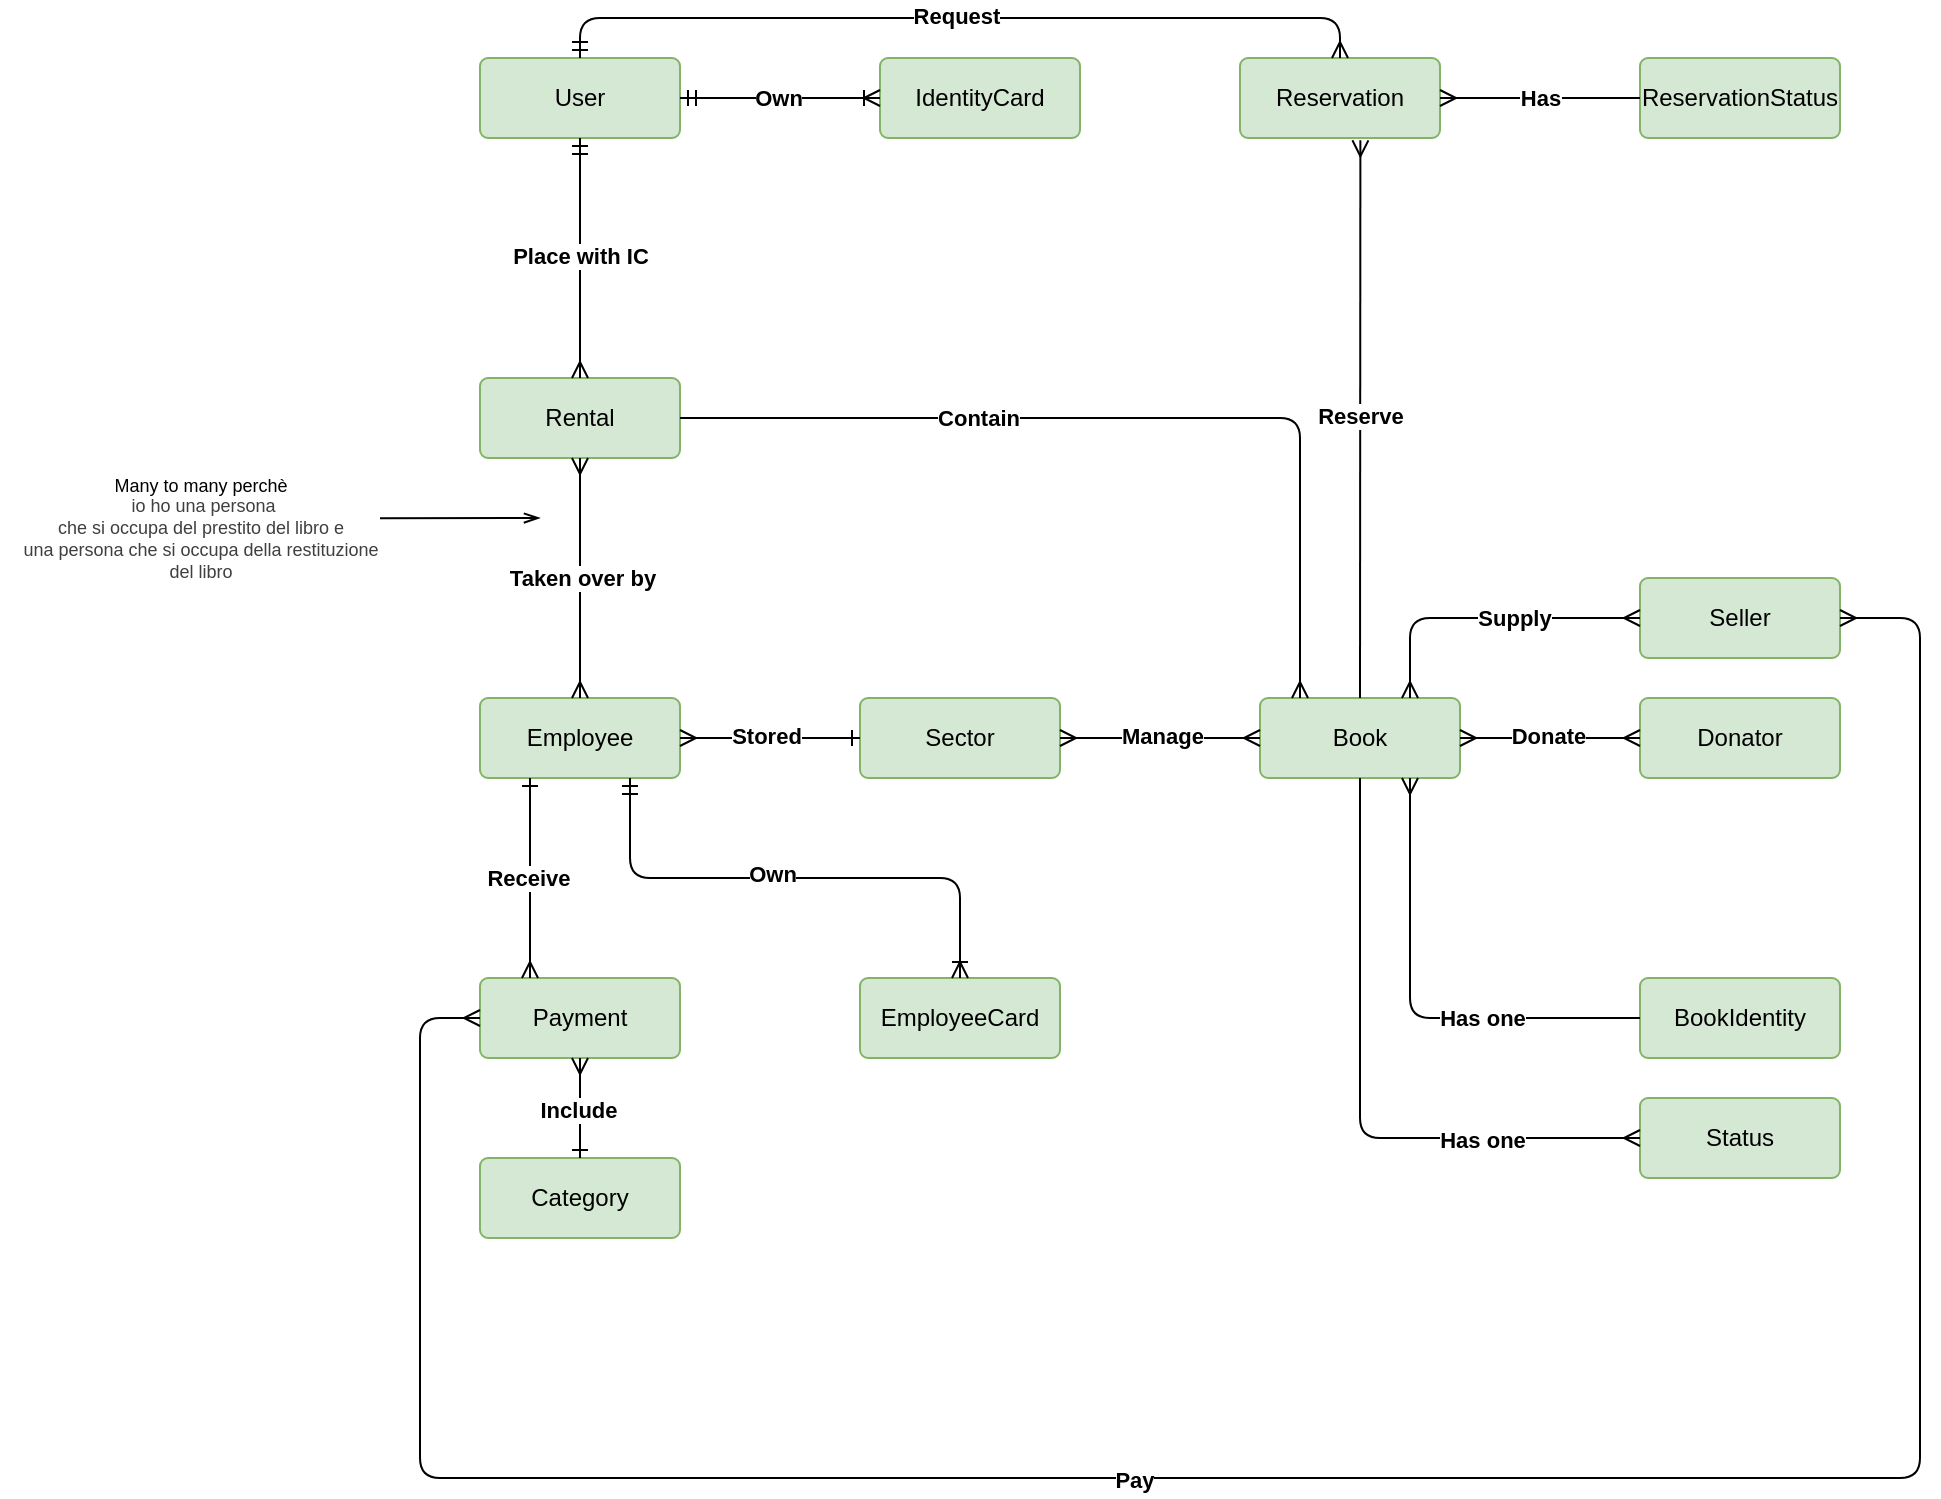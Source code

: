 <mxfile>
    <diagram id="nn5hBzcSLXzBLH-GoVvY" name="Pagina-1">
        <mxGraphModel dx="-382" dy="796" grid="1" gridSize="10" guides="1" tooltips="1" connect="1" arrows="1" fold="1" page="1" pageScale="1" pageWidth="2000" pageHeight="2000" background="none" math="0" shadow="0">
            <root>
                <mxCell id="0"/>
                <mxCell id="1" parent="0"/>
                <mxCell id="2" value="Employee" style="rounded=1;arcSize=10;whiteSpace=wrap;html=1;align=center;fillColor=#d5e8d4;strokeColor=#82b366;" parent="1" vertex="1">
                    <mxGeometry x="2660" y="740" width="100" height="40" as="geometry"/>
                </mxCell>
                <mxCell id="3" value="Payment" style="rounded=1;arcSize=10;whiteSpace=wrap;html=1;align=center;fillColor=#d5e8d4;strokeColor=#82b366;" parent="1" vertex="1">
                    <mxGeometry x="2660" y="880" width="100" height="40" as="geometry"/>
                </mxCell>
                <mxCell id="4" value="Book" style="rounded=1;arcSize=10;whiteSpace=wrap;html=1;align=center;fillColor=#d5e8d4;strokeColor=#82b366;" parent="1" vertex="1">
                    <mxGeometry x="3050" y="740" width="100" height="40" as="geometry"/>
                </mxCell>
                <mxCell id="5" value="Rental" style="rounded=1;arcSize=10;whiteSpace=wrap;html=1;align=center;fillColor=#d5e8d4;strokeColor=#82b366;" parent="1" vertex="1">
                    <mxGeometry x="2660" y="580" width="100" height="40" as="geometry"/>
                </mxCell>
                <mxCell id="6" value="User" style="rounded=1;arcSize=10;whiteSpace=wrap;html=1;align=center;fillColor=#d5e8d4;strokeColor=#82b366;" parent="1" vertex="1">
                    <mxGeometry x="2660" y="420" width="100" height="40" as="geometry"/>
                </mxCell>
                <mxCell id="7" value="Donator" style="rounded=1;arcSize=10;whiteSpace=wrap;html=1;align=center;fillColor=#d5e8d4;strokeColor=#82b366;" parent="1" vertex="1">
                    <mxGeometry x="3240" y="740" width="100" height="40" as="geometry"/>
                </mxCell>
                <mxCell id="10" value="IdentityCard" style="rounded=1;arcSize=10;whiteSpace=wrap;html=1;align=center;fillColor=#d5e8d4;strokeColor=#82b366;" parent="1" vertex="1">
                    <mxGeometry x="2860" y="420" width="100" height="40" as="geometry"/>
                </mxCell>
                <mxCell id="12" value="EmployeeCard" style="rounded=1;arcSize=10;whiteSpace=wrap;html=1;align=center;fillColor=#d5e8d4;strokeColor=#82b366;" parent="1" vertex="1">
                    <mxGeometry x="2850" y="880" width="100" height="40" as="geometry"/>
                </mxCell>
                <mxCell id="15" value="Category" style="rounded=1;arcSize=10;whiteSpace=wrap;html=1;align=center;fillColor=#d5e8d4;strokeColor=#82b366;" parent="1" vertex="1">
                    <mxGeometry x="2660" y="970" width="100" height="40" as="geometry"/>
                </mxCell>
                <mxCell id="16" value="" style="fontSize=12;html=1;endArrow=ERmany;startArrow=ERmany;entryX=0;entryY=0.5;entryDx=0;entryDy=0;startFill=0;exitX=1;exitY=0.5;exitDx=0;exitDy=0;endFill=0;rounded=1;" parent="1" source="4" target="7" edge="1">
                    <mxGeometry width="100" height="100" relative="1" as="geometry">
                        <mxPoint x="3290" y="630" as="sourcePoint"/>
                        <mxPoint x="3290" y="460" as="targetPoint"/>
                    </mxGeometry>
                </mxCell>
                <mxCell id="17" value="Donate" style="edgeLabel;html=1;align=center;verticalAlign=middle;resizable=0;points=[];fontStyle=1;rounded=1;" parent="16" vertex="1" connectable="0">
                    <mxGeometry x="-0.033" y="1" relative="1" as="geometry">
                        <mxPoint as="offset"/>
                    </mxGeometry>
                </mxCell>
                <mxCell id="21" value="" style="edgeStyle=entityRelationEdgeStyle;fontSize=12;html=1;endArrow=ERoneToMany;exitX=1;exitY=0.5;exitDx=0;exitDy=0;entryX=0;entryY=0.5;entryDx=0;entryDy=0;startArrow=ERmandOne;startFill=0;rounded=1;" parent="1" source="6" target="10" edge="1">
                    <mxGeometry width="100" height="100" relative="1" as="geometry">
                        <mxPoint x="3240" y="329.5" as="sourcePoint"/>
                        <mxPoint x="3330" y="329.5" as="targetPoint"/>
                    </mxGeometry>
                </mxCell>
                <mxCell id="49" value="Own" style="edgeLabel;html=1;align=center;verticalAlign=middle;resizable=0;points=[];fontStyle=1;rounded=1;" parent="21" vertex="1" connectable="0">
                    <mxGeometry x="-0.098" relative="1" as="geometry">
                        <mxPoint x="4" as="offset"/>
                    </mxGeometry>
                </mxCell>
                <mxCell id="22" value="" style="fontSize=12;html=1;endArrow=ERoneToMany;entryX=0.5;entryY=0;entryDx=0;entryDy=0;edgeStyle=orthogonalEdgeStyle;exitX=0.75;exitY=1;exitDx=0;exitDy=0;startArrow=ERmandOne;startFill=0;rounded=1;" parent="1" source="2" target="12" edge="1">
                    <mxGeometry width="100" height="100" relative="1" as="geometry">
                        <mxPoint x="2910" y="685" as="sourcePoint"/>
                        <mxPoint x="2970" y="684.5" as="targetPoint"/>
                    </mxGeometry>
                </mxCell>
                <mxCell id="50" value="Own" style="edgeLabel;html=1;align=center;verticalAlign=middle;resizable=0;points=[];fontStyle=1;rounded=1;" parent="22" vertex="1" connectable="0">
                    <mxGeometry x="-0.089" y="3" relative="1" as="geometry">
                        <mxPoint y="1" as="offset"/>
                    </mxGeometry>
                </mxCell>
                <mxCell id="29" value="" style="endArrow=ERmany;html=1;rounded=1;exitX=0.25;exitY=1;exitDx=0;exitDy=0;startArrow=ERone;startFill=0;edgeStyle=orthogonalEdgeStyle;endFill=0;entryX=0.25;entryY=0;entryDx=0;entryDy=0;" parent="1" source="2" target="3" edge="1">
                    <mxGeometry relative="1" as="geometry">
                        <mxPoint x="2760" y="635" as="sourcePoint"/>
                        <mxPoint x="2730" y="850" as="targetPoint"/>
                    </mxGeometry>
                </mxCell>
                <mxCell id="32" value="Receive" style="edgeLabel;html=1;align=center;verticalAlign=middle;resizable=0;points=[];fontStyle=1;rounded=1;" parent="29" vertex="1" connectable="0">
                    <mxGeometry x="0.167" relative="1" as="geometry">
                        <mxPoint x="-1" y="-9" as="offset"/>
                    </mxGeometry>
                </mxCell>
                <mxCell id="31" value="" style="endArrow=ERmany;html=1;rounded=1;endFill=0;startArrow=ERone;startFill=0;entryX=0.5;entryY=1;entryDx=0;entryDy=0;exitX=0.5;exitY=0;exitDx=0;exitDy=0;" parent="1" source="15" target="3" edge="1">
                    <mxGeometry relative="1" as="geometry">
                        <mxPoint x="2860" y="900" as="sourcePoint"/>
                        <mxPoint x="2800" y="940" as="targetPoint"/>
                    </mxGeometry>
                </mxCell>
                <mxCell id="52" value="Include" style="edgeLabel;html=1;align=center;verticalAlign=middle;resizable=0;points=[];fontStyle=1;rounded=1;" parent="31" vertex="1" connectable="0">
                    <mxGeometry x="-0.035" y="2" relative="1" as="geometry">
                        <mxPoint x="1" as="offset"/>
                    </mxGeometry>
                </mxCell>
                <mxCell id="35" value="BookIdentity" style="rounded=1;arcSize=10;whiteSpace=wrap;html=1;align=center;fillColor=#d5e8d4;strokeColor=#82b366;" parent="1" vertex="1">
                    <mxGeometry x="3240" y="880" width="100" height="40" as="geometry"/>
                </mxCell>
                <mxCell id="36" value="Status" style="rounded=1;arcSize=10;whiteSpace=wrap;html=1;align=center;fillColor=#d5e8d4;strokeColor=#82b366;" parent="1" vertex="1">
                    <mxGeometry x="3240" y="940" width="100" height="40" as="geometry"/>
                </mxCell>
                <mxCell id="37" value="" style="endArrow=none;html=1;rounded=1;entryX=0;entryY=0.5;entryDx=0;entryDy=0;exitX=0.75;exitY=1;exitDx=0;exitDy=0;edgeStyle=orthogonalEdgeStyle;startArrow=ERmany;startFill=0;" parent="1" source="4" target="35" edge="1">
                    <mxGeometry relative="1" as="geometry">
                        <mxPoint x="2760" y="520" as="sourcePoint"/>
                        <mxPoint x="3040" y="450" as="targetPoint"/>
                    </mxGeometry>
                </mxCell>
                <mxCell id="47" value="Has one" style="edgeLabel;html=1;align=center;verticalAlign=middle;resizable=0;points=[];fontStyle=1;rounded=1;" parent="37" vertex="1" connectable="0">
                    <mxGeometry x="0.123" y="2" relative="1" as="geometry">
                        <mxPoint x="24" y="2" as="offset"/>
                    </mxGeometry>
                </mxCell>
                <mxCell id="38" value="" style="endArrow=ERmany;html=1;rounded=1;entryX=0;entryY=0.5;entryDx=0;entryDy=0;exitX=0.5;exitY=1;exitDx=0;exitDy=0;endFill=0;edgeStyle=orthogonalEdgeStyle;" parent="1" source="4" target="36" edge="1">
                    <mxGeometry relative="1" as="geometry">
                        <mxPoint x="2930" y="450" as="sourcePoint"/>
                        <mxPoint x="3080" y="570" as="targetPoint"/>
                    </mxGeometry>
                </mxCell>
                <mxCell id="51" value="Has one" style="edgeLabel;html=1;align=center;verticalAlign=middle;resizable=0;points=[];fontStyle=1;rounded=1;" parent="38" vertex="1" connectable="0">
                    <mxGeometry x="0.016" y="-1" relative="1" as="geometry">
                        <mxPoint x="62" y="18" as="offset"/>
                    </mxGeometry>
                </mxCell>
                <mxCell id="39" value="" style="endArrow=ERmany;html=1;rounded=1;exitX=0.5;exitY=1;exitDx=0;exitDy=0;entryX=0.5;entryY=0;entryDx=0;entryDy=0;endFill=0;startArrow=ERmandOne;startFill=0;" parent="1" source="6" target="5" edge="1">
                    <mxGeometry relative="1" as="geometry">
                        <mxPoint x="2920" y="450" as="sourcePoint"/>
                        <mxPoint x="3080" y="450" as="targetPoint"/>
                    </mxGeometry>
                </mxCell>
                <mxCell id="53" value="Place with IC" style="edgeLabel;html=1;align=center;verticalAlign=middle;resizable=0;points=[];fontStyle=1;rounded=1;" parent="39" vertex="1" connectable="0">
                    <mxGeometry x="-0.018" y="1" relative="1" as="geometry">
                        <mxPoint x="-1" as="offset"/>
                    </mxGeometry>
                </mxCell>
                <mxCell id="40" value="" style="endArrow=none;html=1;rounded=1;edgeStyle=orthogonalEdgeStyle;entryX=1;entryY=0.5;entryDx=0;entryDy=0;endFill=0;startArrow=ERmany;startFill=0;" parent="1" target="5" edge="1">
                    <mxGeometry relative="1" as="geometry">
                        <mxPoint x="3070" y="740" as="sourcePoint"/>
                        <mxPoint x="2780" y="610" as="targetPoint"/>
                        <Array as="points">
                            <mxPoint x="3070" y="740"/>
                            <mxPoint x="3070" y="600"/>
                        </Array>
                    </mxGeometry>
                </mxCell>
                <mxCell id="46" value="Contain" style="edgeLabel;html=1;align=center;verticalAlign=middle;resizable=0;points=[];fontStyle=1;rounded=1;" parent="40" vertex="1" connectable="0">
                    <mxGeometry x="-0.021" relative="1" as="geometry">
                        <mxPoint x="-81" as="offset"/>
                    </mxGeometry>
                </mxCell>
                <mxCell id="42" value="Sector" style="rounded=1;arcSize=10;whiteSpace=wrap;html=1;align=center;fillColor=#d5e8d4;strokeColor=#82b366;" parent="1" vertex="1">
                    <mxGeometry x="2850" y="740" width="100" height="40" as="geometry"/>
                </mxCell>
                <mxCell id="43" value="" style="endArrow=ERmany;html=1;rounded=1;exitX=0;exitY=0.5;exitDx=0;exitDy=0;entryX=1;entryY=0.5;entryDx=0;entryDy=0;startArrow=ERmany;startFill=0;endFill=0;" parent="1" source="4" target="42" edge="1">
                    <mxGeometry relative="1" as="geometry">
                        <mxPoint x="2990" y="450" as="sourcePoint"/>
                        <mxPoint x="3150" y="450" as="targetPoint"/>
                    </mxGeometry>
                </mxCell>
                <mxCell id="45" value="Manage" style="edgeLabel;html=1;align=center;verticalAlign=middle;resizable=0;points=[];fontStyle=1;rounded=1;" parent="43" vertex="1" connectable="0">
                    <mxGeometry x="-0.039" y="-2" relative="1" as="geometry">
                        <mxPoint x="-1" y="1" as="offset"/>
                    </mxGeometry>
                </mxCell>
                <mxCell id="44" value="" style="endArrow=ERmany;html=1;rounded=1;entryX=1;entryY=0.5;entryDx=0;entryDy=0;endFill=0;startArrow=ERone;startFill=0;exitX=0;exitY=0.5;exitDx=0;exitDy=0;" parent="1" source="42" target="2" edge="1">
                    <mxGeometry relative="1" as="geometry">
                        <mxPoint x="2810" y="850" as="sourcePoint"/>
                        <mxPoint x="2900" y="440" as="targetPoint"/>
                        <Array as="points"/>
                    </mxGeometry>
                </mxCell>
                <mxCell id="48" value="Stored" style="edgeLabel;html=1;align=center;verticalAlign=middle;resizable=0;points=[];fontStyle=1;rounded=1;" parent="44" vertex="1" connectable="0">
                    <mxGeometry x="0.039" y="-1" relative="1" as="geometry">
                        <mxPoint as="offset"/>
                    </mxGeometry>
                </mxCell>
                <mxCell id="54" value="" style="endArrow=ERmany;html=1;rounded=1;exitX=0.5;exitY=1;exitDx=0;exitDy=0;entryX=0.5;entryY=0;entryDx=0;entryDy=0;endFill=0;startArrow=ERmany;startFill=0;" parent="1" source="5" target="2" edge="1">
                    <mxGeometry relative="1" as="geometry">
                        <mxPoint x="2950" y="450" as="sourcePoint"/>
                        <mxPoint x="3110" y="450" as="targetPoint"/>
                    </mxGeometry>
                </mxCell>
                <mxCell id="55" value="Taken over by" style="edgeLabel;html=1;align=center;verticalAlign=middle;resizable=0;points=[];fontStyle=1;rounded=1;" parent="54" vertex="1" connectable="0">
                    <mxGeometry x="-0.012" y="1" relative="1" as="geometry">
                        <mxPoint as="offset"/>
                    </mxGeometry>
                </mxCell>
                <mxCell id="56" value="&lt;div style=&quot;&quot;&gt;&lt;span style=&quot;background-color: transparent;&quot;&gt;Many to many perchè&lt;/span&gt;&lt;/div&gt;&lt;div style=&quot;color: rgb(63, 63, 63); scrollbar-color: rgb(226, 226, 226) rgb(251, 251, 251);&quot;&gt;&lt;div style=&quot;&quot;&gt;&lt;span style=&quot;background-color: transparent;&quot;&gt;&amp;nbsp;io ho una persona&lt;/span&gt;&lt;/div&gt;&lt;div style=&quot;color: rgb(63, 63, 63); scrollbar-color: rgb(226, 226, 226) rgb(251, 251, 251);&quot;&gt;che si occupa del prestito del libro e&lt;/div&gt;&lt;/div&gt;&lt;div style=&quot;color: rgb(63, 63, 63); scrollbar-color: rgb(226, 226, 226) rgb(251, 251, 251);&quot;&gt;una persona che si occupa della restituzione&lt;/div&gt;&lt;div style=&quot;color: rgb(63, 63, 63); scrollbar-color: rgb(226, 226, 226) rgb(251, 251, 251);&quot;&gt;del libro&lt;/div&gt;" style="text;html=1;align=center;verticalAlign=middle;resizable=0;points=[];autosize=1;strokeColor=none;fillColor=none;fontSize=9;rounded=1;" parent="1" vertex="1">
                    <mxGeometry x="2420" y="620" width="200" height="70" as="geometry"/>
                </mxCell>
                <mxCell id="58" value="" style="endArrow=openThin;html=1;rounded=1;exitX=0.998;exitY=0.502;exitDx=0;exitDy=0;exitPerimeter=0;endFill=0;" parent="1" edge="1">
                    <mxGeometry relative="1" as="geometry">
                        <mxPoint x="2610" y="650.14" as="sourcePoint"/>
                        <mxPoint x="2690" y="650" as="targetPoint"/>
                    </mxGeometry>
                </mxCell>
                <mxCell id="61" value="Seller" style="rounded=1;arcSize=10;whiteSpace=wrap;html=1;align=center;fillColor=#d5e8d4;strokeColor=#82b366;" parent="1" vertex="1">
                    <mxGeometry x="3240" y="680" width="100" height="40" as="geometry"/>
                </mxCell>
                <mxCell id="63" value="" style="endArrow=ERmany;html=1;rounded=1;entryX=1;entryY=0.5;entryDx=0;entryDy=0;edgeStyle=orthogonalEdgeStyle;exitX=0;exitY=0.5;exitDx=0;exitDy=0;startArrow=ERmany;startFill=0;endFill=0;" edge="1" parent="1" source="3" target="61">
                    <mxGeometry relative="1" as="geometry">
                        <mxPoint x="2600" y="1090" as="sourcePoint"/>
                        <mxPoint x="3380" y="890" as="targetPoint"/>
                        <Array as="points">
                            <mxPoint x="2630" y="900"/>
                            <mxPoint x="2630" y="1130"/>
                            <mxPoint x="3380" y="1130"/>
                            <mxPoint x="3380" y="700"/>
                        </Array>
                    </mxGeometry>
                </mxCell>
                <mxCell id="66" value="Pay" style="edgeLabel;html=1;align=center;verticalAlign=middle;resizable=0;points=[];fontStyle=1;rounded=1;" vertex="1" connectable="0" parent="63">
                    <mxGeometry x="-0.166" y="-2" relative="1" as="geometry">
                        <mxPoint y="-1" as="offset"/>
                    </mxGeometry>
                </mxCell>
                <mxCell id="64" value="" style="endArrow=ERmany;html=1;rounded=1;entryX=0;entryY=0.5;entryDx=0;entryDy=0;exitX=0.75;exitY=0;exitDx=0;exitDy=0;edgeStyle=orthogonalEdgeStyle;startArrow=ERmany;startFill=0;endFill=0;" edge="1" parent="1" source="4" target="61">
                    <mxGeometry relative="1" as="geometry">
                        <mxPoint x="3040" y="810" as="sourcePoint"/>
                        <mxPoint x="3200" y="810" as="targetPoint"/>
                    </mxGeometry>
                </mxCell>
                <mxCell id="65" value="Supply" style="edgeLabel;html=1;align=center;verticalAlign=middle;resizable=0;points=[];fontStyle=1;rounded=1;" vertex="1" connectable="0" parent="64">
                    <mxGeometry x="0.039" y="-2" relative="1" as="geometry">
                        <mxPoint x="11" y="-2" as="offset"/>
                    </mxGeometry>
                </mxCell>
                <mxCell id="67" value="Reservation" style="rounded=1;arcSize=10;whiteSpace=wrap;html=1;align=center;fillColor=#d5e8d4;strokeColor=#82b366;" vertex="1" parent="1">
                    <mxGeometry x="3040" y="420" width="100" height="40" as="geometry"/>
                </mxCell>
                <mxCell id="68" value="" style="endArrow=ERmany;html=1;rounded=1;exitX=0.5;exitY=0;exitDx=0;exitDy=0;entryX=0.5;entryY=0;entryDx=0;entryDy=0;edgeStyle=orthogonalEdgeStyle;startArrow=ERmandOne;startFill=0;endFill=0;" edge="1" parent="1" source="6" target="67">
                    <mxGeometry relative="1" as="geometry">
                        <mxPoint x="2790" y="640" as="sourcePoint"/>
                        <mxPoint x="2950" y="640" as="targetPoint"/>
                        <Array as="points">
                            <mxPoint x="2710" y="400"/>
                            <mxPoint x="3090" y="400"/>
                        </Array>
                    </mxGeometry>
                </mxCell>
                <mxCell id="72" value="Request" style="edgeLabel;html=1;align=center;verticalAlign=middle;resizable=0;points=[];fontStyle=1;rounded=1;" vertex="1" connectable="0" parent="68">
                    <mxGeometry x="-0.009" y="1" relative="1" as="geometry">
                        <mxPoint as="offset"/>
                    </mxGeometry>
                </mxCell>
                <mxCell id="69" value="ReservationStatus" style="rounded=1;arcSize=10;whiteSpace=wrap;html=1;align=center;fillColor=#d5e8d4;strokeColor=#82b366;" vertex="1" parent="1">
                    <mxGeometry x="3240" y="420" width="100" height="40" as="geometry"/>
                </mxCell>
                <mxCell id="70" value="" style="endArrow=none;html=1;rounded=1;exitX=1;exitY=0.5;exitDx=0;exitDy=0;entryX=0;entryY=0.5;entryDx=0;entryDy=0;startArrow=ERmany;startFill=0;" edge="1" parent="1" source="67" target="69">
                    <mxGeometry relative="1" as="geometry">
                        <mxPoint x="3010" y="670" as="sourcePoint"/>
                        <mxPoint x="3170" y="670" as="targetPoint"/>
                    </mxGeometry>
                </mxCell>
                <mxCell id="73" value="Has" style="edgeLabel;html=1;align=center;verticalAlign=middle;resizable=0;points=[];fontStyle=1;rounded=1;" vertex="1" connectable="0" parent="70">
                    <mxGeometry x="0.024" y="-2" relative="1" as="geometry">
                        <mxPoint x="-1" y="-2" as="offset"/>
                    </mxGeometry>
                </mxCell>
                <mxCell id="71" value="" style="endArrow=none;html=1;rounded=1;exitX=0.602;exitY=1.029;exitDx=0;exitDy=0;exitPerimeter=0;entryX=0.5;entryY=0;entryDx=0;entryDy=0;startArrow=ERmany;startFill=0;" edge="1" parent="1" source="67" target="4">
                    <mxGeometry relative="1" as="geometry">
                        <mxPoint x="3010" y="670" as="sourcePoint"/>
                        <mxPoint x="3170" y="670" as="targetPoint"/>
                    </mxGeometry>
                </mxCell>
                <mxCell id="74" value="Reserve" style="edgeLabel;html=1;align=center;verticalAlign=middle;resizable=0;points=[];fontStyle=1;rounded=1;" vertex="1" connectable="0" parent="71">
                    <mxGeometry x="-0.01" relative="1" as="geometry">
                        <mxPoint as="offset"/>
                    </mxGeometry>
                </mxCell>
            </root>
        </mxGraphModel>
    </diagram>
</mxfile>